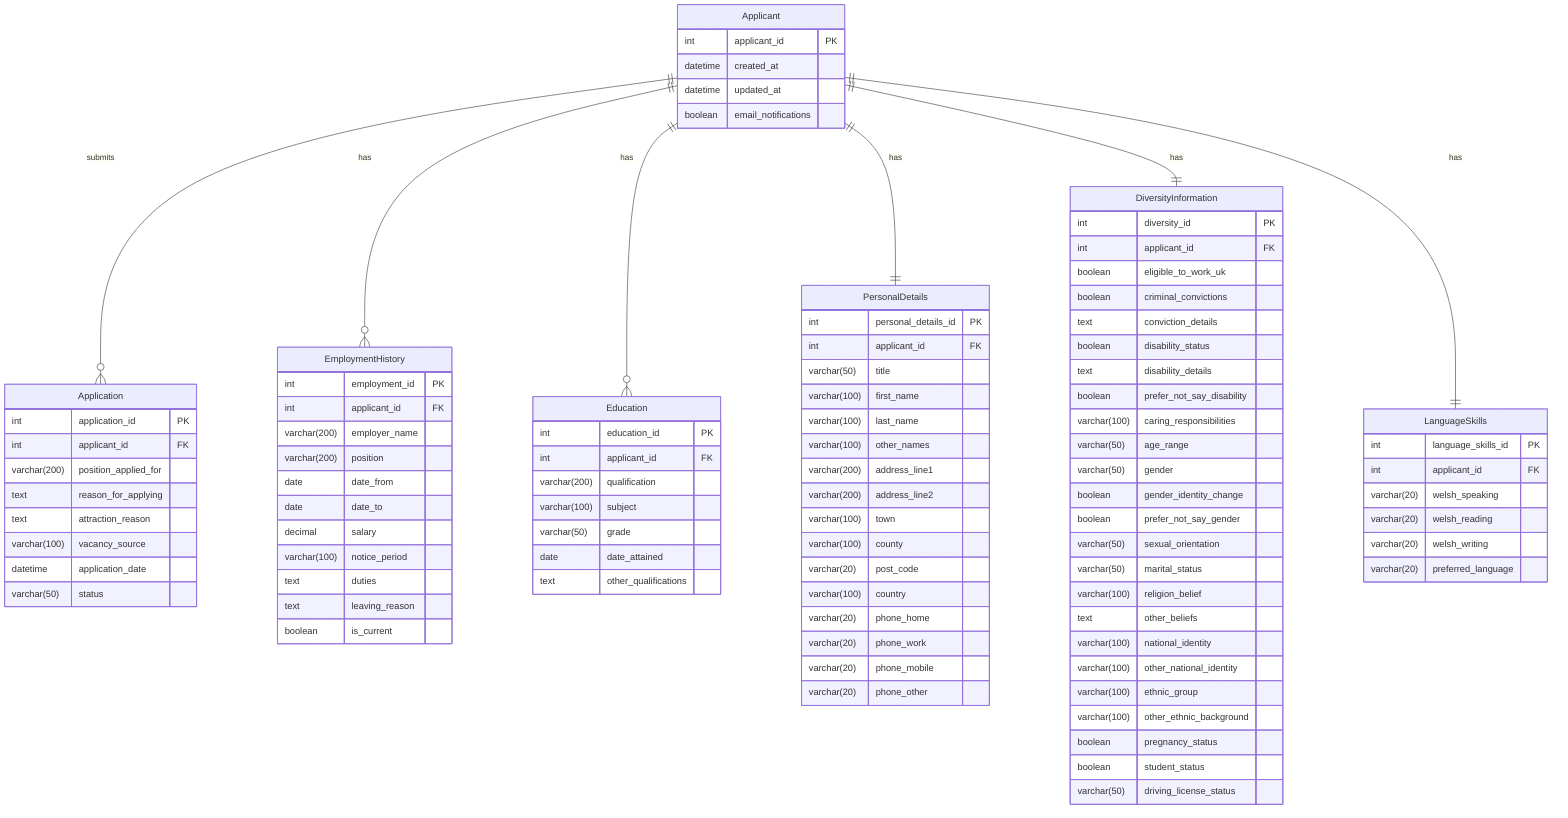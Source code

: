 erDiagram
    Applicant ||--o{ Application : submits
    Applicant ||--o{ EmploymentHistory : has
    Applicant ||--o{ Education : has
    Applicant ||--|| PersonalDetails : has
    Applicant ||--|| DiversityInformation : has
    Applicant ||--|| LanguageSkills : has
    
    Applicant {
        int applicant_id PK
        datetime created_at
        datetime updated_at
        boolean email_notifications
    }

    PersonalDetails {
        int personal_details_id PK
        int applicant_id FK
        varchar(50) title
        varchar(100) first_name
        varchar(100) last_name
        varchar(100) other_names
        varchar(200) address_line1
        varchar(200) address_line2
        varchar(100) town
        varchar(100) county
        varchar(20) post_code
        varchar(100) country
        varchar(20) phone_home
        varchar(20) phone_work
        varchar(20) phone_mobile
        varchar(20) phone_other
    }

    Application {
        int application_id PK
        int applicant_id FK
        varchar(200) position_applied_for
        text reason_for_applying
        text attraction_reason
        varchar(100) vacancy_source
        datetime application_date
        varchar(50) status
    }

    EmploymentHistory {
        int employment_id PK
        int applicant_id FK
        varchar(200) employer_name
        varchar(200) position
        date date_from
        date date_to
        decimal salary
        varchar(100) notice_period
        text duties
        text leaving_reason
        boolean is_current
    }

    Education {
        int education_id PK
        int applicant_id FK
        varchar(200) qualification
        varchar(100) subject
        varchar(50) grade
        date date_attained
        text other_qualifications
    }

    DiversityInformation {
        int diversity_id PK
        int applicant_id FK
        boolean eligible_to_work_uk
        boolean criminal_convictions
        text conviction_details
        boolean disability_status
        text disability_details
        boolean prefer_not_say_disability
        varchar(100) caring_responsibilities
        varchar(50) age_range
        varchar(50) gender
        boolean gender_identity_change
        boolean prefer_not_say_gender
        varchar(50) sexual_orientation
        varchar(50) marital_status
        varchar(100) religion_belief
        text other_beliefs
        varchar(100) national_identity
        varchar(100) other_national_identity
        varchar(100) ethnic_group
        varchar(100) other_ethnic_background
        boolean pregnancy_status
        boolean student_status
        varchar(50) driving_license_status
    }

    LanguageSkills {
        int language_skills_id PK
        int applicant_id FK
        varchar(20) welsh_speaking
        varchar(20) welsh_reading
        varchar(20) welsh_writing
        varchar(20) preferred_language
    }